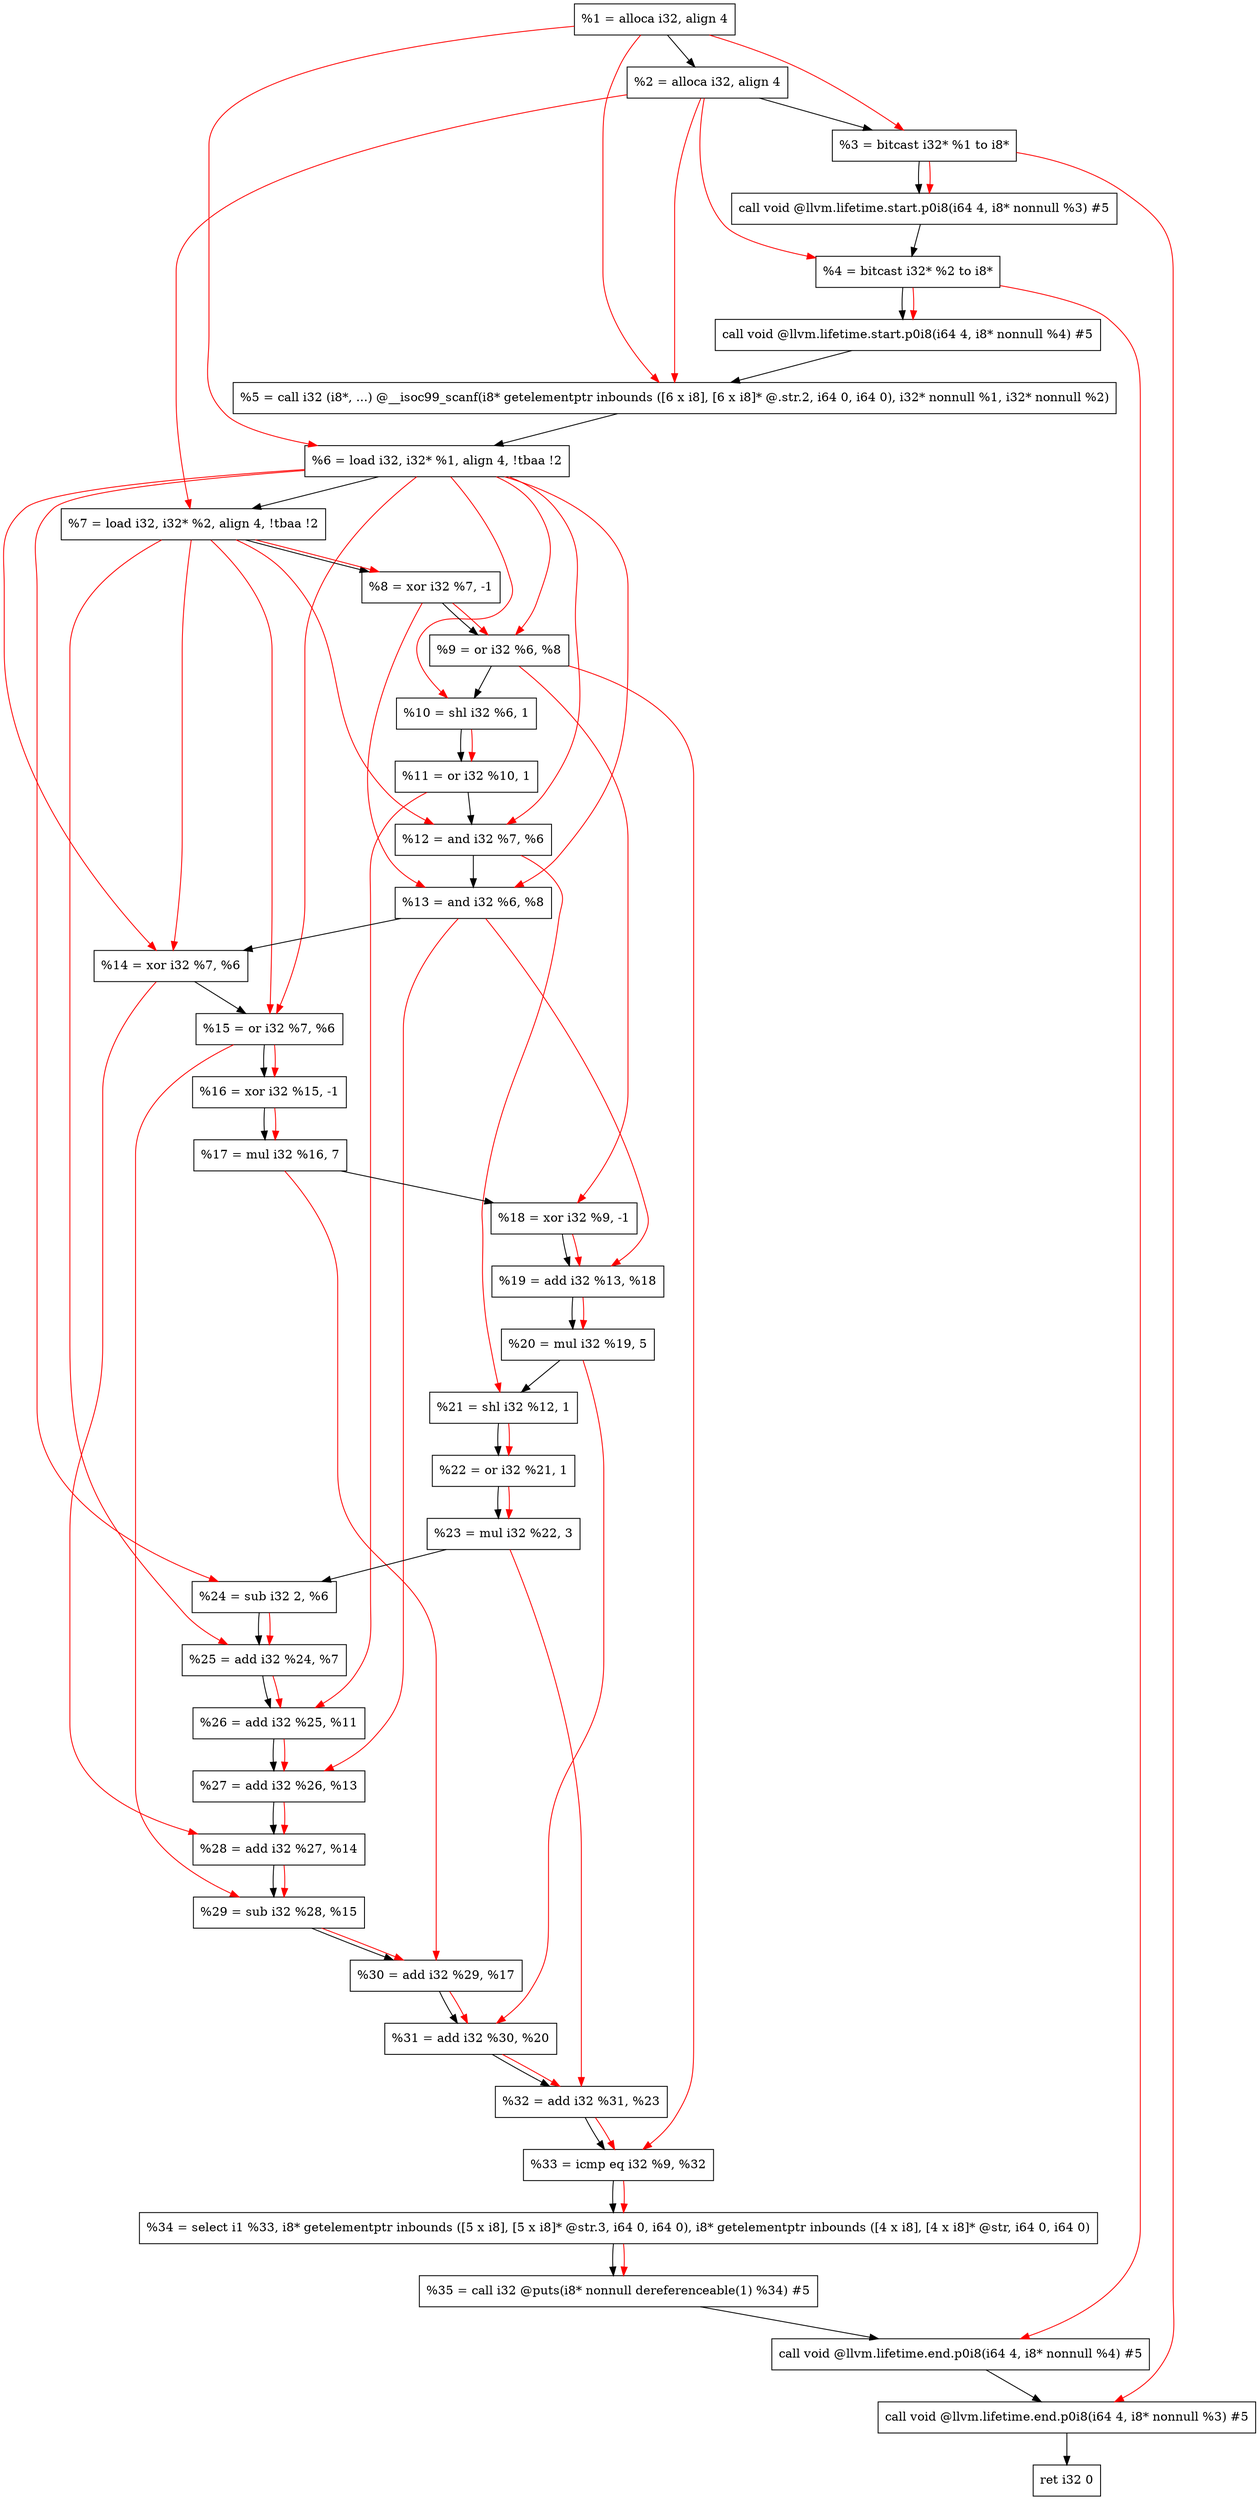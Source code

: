 digraph "DFG for'main' function" {
	Node0x118fee8[shape=record, label="  %1 = alloca i32, align 4"];
	Node0x118ff68[shape=record, label="  %2 = alloca i32, align 4"];
	Node0x118fff8[shape=record, label="  %3 = bitcast i32* %1 to i8*"];
	Node0x1190458[shape=record, label="  call void @llvm.lifetime.start.p0i8(i64 4, i8* nonnull %3) #5"];
	Node0x1190538[shape=record, label="  %4 = bitcast i32* %2 to i8*"];
	Node0x1190658[shape=record, label="  call void @llvm.lifetime.start.p0i8(i64 4, i8* nonnull %4) #5"];
	Node0x1190890[shape=record, label="  %5 = call i32 (i8*, ...) @__isoc99_scanf(i8* getelementptr inbounds ([6 x i8], [6 x i8]* @.str.2, i64 0, i64 0), i32* nonnull %1, i32* nonnull %2)"];
	Node0x1190948[shape=record, label="  %6 = load i32, i32* %1, align 4, !tbaa !2"];
	Node0x11918b8[shape=record, label="  %7 = load i32, i32* %2, align 4, !tbaa !2"];
	Node0x1191f40[shape=record, label="  %8 = xor i32 %7, -1"];
	Node0x1191fb0[shape=record, label="  %9 = or i32 %6, %8"];
	Node0x1192020[shape=record, label="  %10 = shl i32 %6, 1"];
	Node0x1192090[shape=record, label="  %11 = or i32 %10, 1"];
	Node0x1192100[shape=record, label="  %12 = and i32 %7, %6"];
	Node0x1192170[shape=record, label="  %13 = and i32 %6, %8"];
	Node0x11921e0[shape=record, label="  %14 = xor i32 %7, %6"];
	Node0x1192250[shape=record, label="  %15 = or i32 %7, %6"];
	Node0x11922c0[shape=record, label="  %16 = xor i32 %15, -1"];
	Node0x1192330[shape=record, label="  %17 = mul i32 %16, 7"];
	Node0x11923a0[shape=record, label="  %18 = xor i32 %9, -1"];
	Node0x1192410[shape=record, label="  %19 = add i32 %13, %18"];
	Node0x1192480[shape=record, label="  %20 = mul i32 %19, 5"];
	Node0x11924f0[shape=record, label="  %21 = shl i32 %12, 1"];
	Node0x1192560[shape=record, label="  %22 = or i32 %21, 1"];
	Node0x11925d0[shape=record, label="  %23 = mul i32 %22, 3"];
	Node0x1192670[shape=record, label="  %24 = sub i32 2, %6"];
	Node0x11926e0[shape=record, label="  %25 = add i32 %24, %7"];
	Node0x1192750[shape=record, label="  %26 = add i32 %25, %11"];
	Node0x11927c0[shape=record, label="  %27 = add i32 %26, %13"];
	Node0x1192830[shape=record, label="  %28 = add i32 %27, %14"];
	Node0x11928a0[shape=record, label="  %29 = sub i32 %28, %15"];
	Node0x1192910[shape=record, label="  %30 = add i32 %29, %17"];
	Node0x1192980[shape=record, label="  %31 = add i32 %30, %20"];
	Node0x11929f0[shape=record, label="  %32 = add i32 %31, %23"];
	Node0x1192c70[shape=record, label="  %33 = icmp eq i32 %9, %32"];
	Node0x11309d8[shape=record, label="  %34 = select i1 %33, i8* getelementptr inbounds ([5 x i8], [5 x i8]* @str.3, i64 0, i64 0), i8* getelementptr inbounds ([4 x i8], [4 x i8]* @str, i64 0, i64 0)"];
	Node0x1192d00[shape=record, label="  %35 = call i32 @puts(i8* nonnull dereferenceable(1) %34) #5"];
	Node0x1192f58[shape=record, label="  call void @llvm.lifetime.end.p0i8(i64 4, i8* nonnull %4) #5"];
	Node0x11930b8[shape=record, label="  call void @llvm.lifetime.end.p0i8(i64 4, i8* nonnull %3) #5"];
	Node0x1193178[shape=record, label="  ret i32 0"];
	Node0x118fee8 -> Node0x118ff68;
	Node0x118ff68 -> Node0x118fff8;
	Node0x118fff8 -> Node0x1190458;
	Node0x1190458 -> Node0x1190538;
	Node0x1190538 -> Node0x1190658;
	Node0x1190658 -> Node0x1190890;
	Node0x1190890 -> Node0x1190948;
	Node0x1190948 -> Node0x11918b8;
	Node0x11918b8 -> Node0x1191f40;
	Node0x1191f40 -> Node0x1191fb0;
	Node0x1191fb0 -> Node0x1192020;
	Node0x1192020 -> Node0x1192090;
	Node0x1192090 -> Node0x1192100;
	Node0x1192100 -> Node0x1192170;
	Node0x1192170 -> Node0x11921e0;
	Node0x11921e0 -> Node0x1192250;
	Node0x1192250 -> Node0x11922c0;
	Node0x11922c0 -> Node0x1192330;
	Node0x1192330 -> Node0x11923a0;
	Node0x11923a0 -> Node0x1192410;
	Node0x1192410 -> Node0x1192480;
	Node0x1192480 -> Node0x11924f0;
	Node0x11924f0 -> Node0x1192560;
	Node0x1192560 -> Node0x11925d0;
	Node0x11925d0 -> Node0x1192670;
	Node0x1192670 -> Node0x11926e0;
	Node0x11926e0 -> Node0x1192750;
	Node0x1192750 -> Node0x11927c0;
	Node0x11927c0 -> Node0x1192830;
	Node0x1192830 -> Node0x11928a0;
	Node0x11928a0 -> Node0x1192910;
	Node0x1192910 -> Node0x1192980;
	Node0x1192980 -> Node0x11929f0;
	Node0x11929f0 -> Node0x1192c70;
	Node0x1192c70 -> Node0x11309d8;
	Node0x11309d8 -> Node0x1192d00;
	Node0x1192d00 -> Node0x1192f58;
	Node0x1192f58 -> Node0x11930b8;
	Node0x11930b8 -> Node0x1193178;
edge [color=red]
	Node0x118fee8 -> Node0x118fff8;
	Node0x118fff8 -> Node0x1190458;
	Node0x118ff68 -> Node0x1190538;
	Node0x1190538 -> Node0x1190658;
	Node0x118fee8 -> Node0x1190890;
	Node0x118ff68 -> Node0x1190890;
	Node0x118fee8 -> Node0x1190948;
	Node0x118ff68 -> Node0x11918b8;
	Node0x11918b8 -> Node0x1191f40;
	Node0x1190948 -> Node0x1191fb0;
	Node0x1191f40 -> Node0x1191fb0;
	Node0x1190948 -> Node0x1192020;
	Node0x1192020 -> Node0x1192090;
	Node0x11918b8 -> Node0x1192100;
	Node0x1190948 -> Node0x1192100;
	Node0x1190948 -> Node0x1192170;
	Node0x1191f40 -> Node0x1192170;
	Node0x11918b8 -> Node0x11921e0;
	Node0x1190948 -> Node0x11921e0;
	Node0x11918b8 -> Node0x1192250;
	Node0x1190948 -> Node0x1192250;
	Node0x1192250 -> Node0x11922c0;
	Node0x11922c0 -> Node0x1192330;
	Node0x1191fb0 -> Node0x11923a0;
	Node0x1192170 -> Node0x1192410;
	Node0x11923a0 -> Node0x1192410;
	Node0x1192410 -> Node0x1192480;
	Node0x1192100 -> Node0x11924f0;
	Node0x11924f0 -> Node0x1192560;
	Node0x1192560 -> Node0x11925d0;
	Node0x1190948 -> Node0x1192670;
	Node0x1192670 -> Node0x11926e0;
	Node0x11918b8 -> Node0x11926e0;
	Node0x11926e0 -> Node0x1192750;
	Node0x1192090 -> Node0x1192750;
	Node0x1192750 -> Node0x11927c0;
	Node0x1192170 -> Node0x11927c0;
	Node0x11927c0 -> Node0x1192830;
	Node0x11921e0 -> Node0x1192830;
	Node0x1192830 -> Node0x11928a0;
	Node0x1192250 -> Node0x11928a0;
	Node0x11928a0 -> Node0x1192910;
	Node0x1192330 -> Node0x1192910;
	Node0x1192910 -> Node0x1192980;
	Node0x1192480 -> Node0x1192980;
	Node0x1192980 -> Node0x11929f0;
	Node0x11925d0 -> Node0x11929f0;
	Node0x1191fb0 -> Node0x1192c70;
	Node0x11929f0 -> Node0x1192c70;
	Node0x1192c70 -> Node0x11309d8;
	Node0x11309d8 -> Node0x1192d00;
	Node0x1190538 -> Node0x1192f58;
	Node0x118fff8 -> Node0x11930b8;
}
